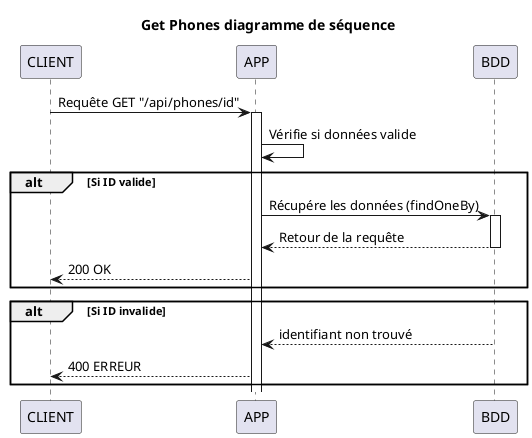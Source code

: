 @startuml

title Get Phones diagramme de séquence

participant CLIENT
participant APP
participant BDD

CLIENT -> APP: Requête GET "/api/phones/id"
activate APP
APP -> APP : Vérifie si données valide

alt Si ID valide
    APP -> BDD  : Récupére les données (findOneBy)
    activate BDD
    BDD --> APP : Retour de la requête
    deactivate BDD
    APP --> CLIENT : 200 OK
end

alt Si ID invalide
    BDD --> APP : identifiant non trouvé
    APP --> CLIENT : 400 ERREUR
end

@enduml
